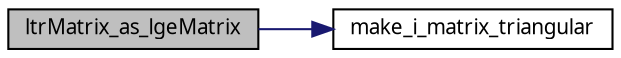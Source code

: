 digraph G
{
  edge [fontname="FreeSans.ttf",fontsize=10,labelfontname="FreeSans.ttf",labelfontsize=10];
  node [fontname="FreeSans.ttf",fontsize=10,shape=record];
  rankdir=LR;
  Node1 [label="ltrMatrix_as_lgeMatrix",height=0.2,width=0.4,color="black", fillcolor="grey75", style="filled" fontcolor="black"];
  Node1 -> Node2 [color="midnightblue",fontsize=10,style="solid",fontname="FreeSans.ttf"];
  Node2 [label="make_i_matrix_triangular",height=0.2,width=0.4,color="black", fillcolor="white", style="filled",URL="$Mutils_8h.html#b30d497ec7595dda8670f741fcd74992"];
}
